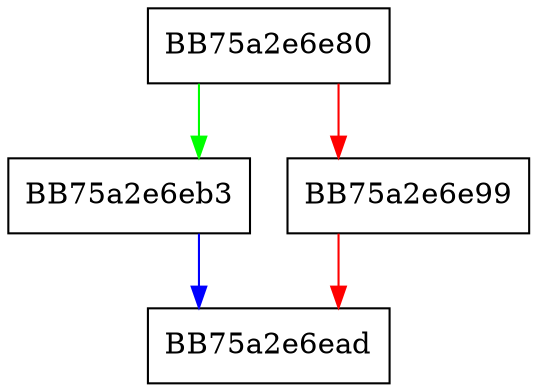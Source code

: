 digraph Submit {
  node [shape="box"];
  graph [splines=ortho];
  BB75a2e6e80 -> BB75a2e6eb3 [color="green"];
  BB75a2e6e80 -> BB75a2e6e99 [color="red"];
  BB75a2e6e99 -> BB75a2e6ead [color="red"];
  BB75a2e6eb3 -> BB75a2e6ead [color="blue"];
}